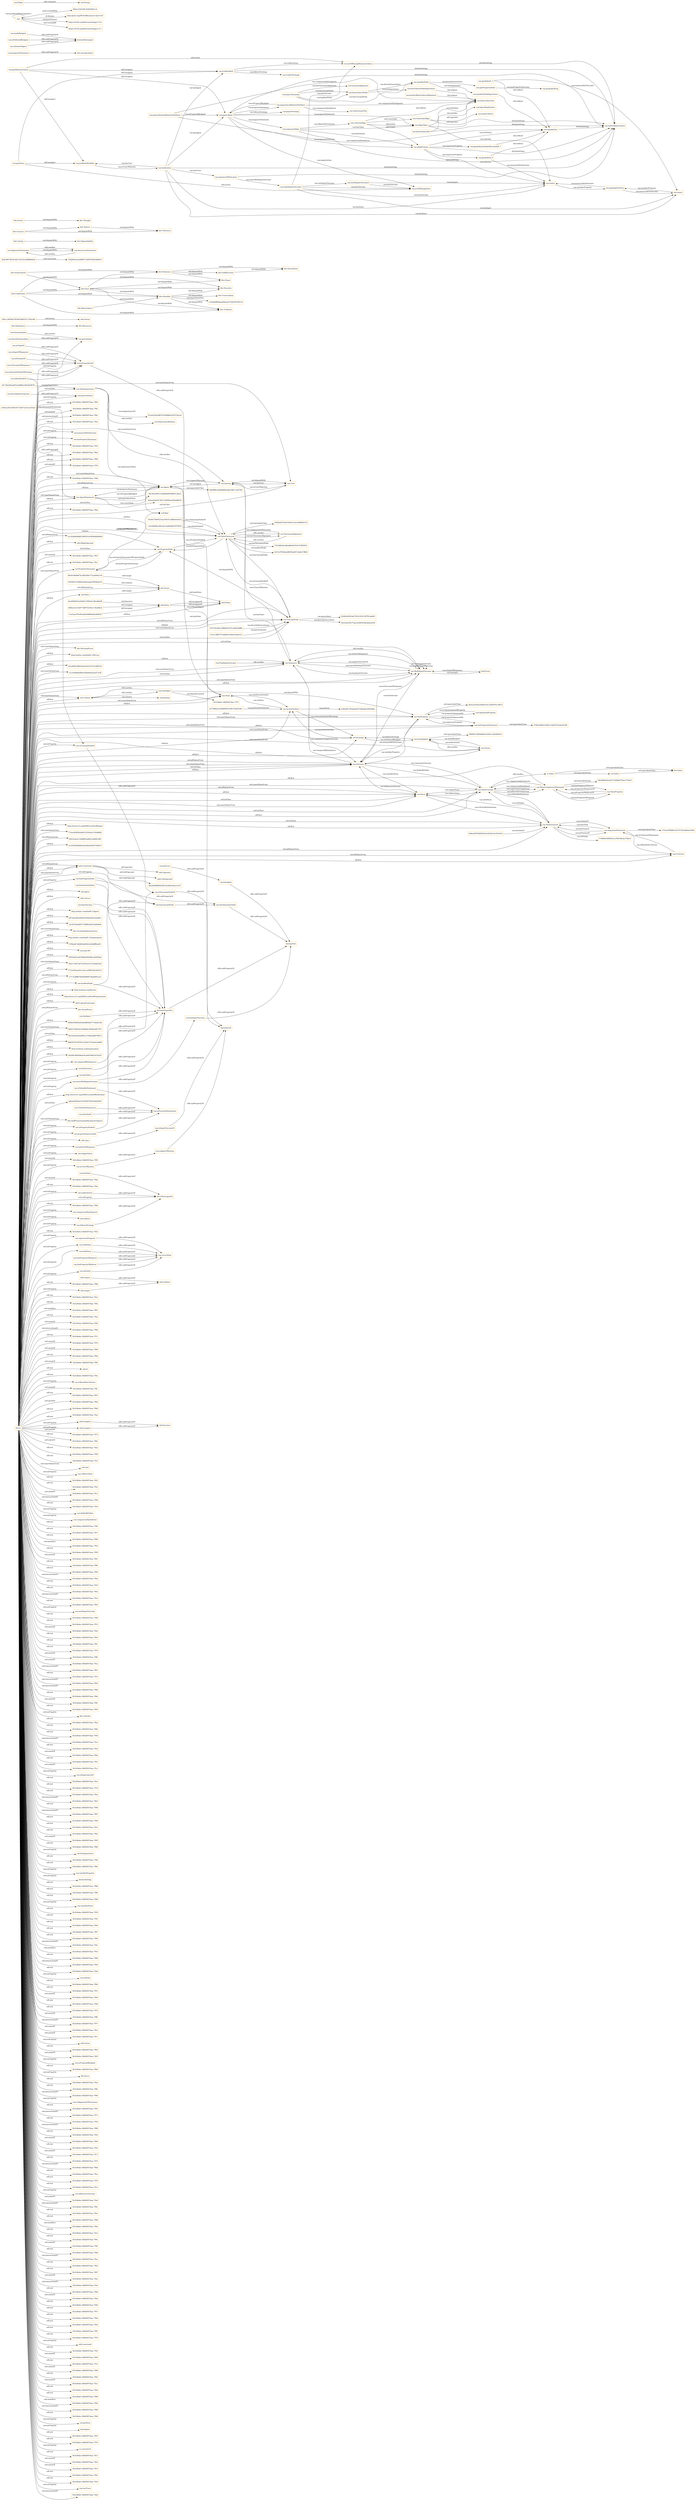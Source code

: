 digraph ar2dtool_diagram { 
rankdir=LR;
size="1501"
node [shape = rectangle, color="orange"]; "78c56ce085c1efefbbd09508b01cbdc2" "bhv:Dominance" "e1c028d9db88339d5010c85b648a8949" "odrl:Action" "odrl:LeftOperand" "35d4b7508f323ea168351ed86e9c83a5" "77d689c00ff3b3e1cf38108cba7f3be5" "odrl:RightOperand" "vae:PropertyTaxonomy" "bhv:PersonalFocus" "d17b9dea102bfb909cc2f837da852df1" "bhv:Hedonism" "5623b0d69bf43df7a3e4ba5cfea1ec57" "vae:NodeImportance" "e71fae3f58881207cf7242e69aed1893" "http://xmlns.com/foaf/0.1/Person" "bhv:Universalism" "16c2608198b52e6c0c91b574129f0743" "7322dbbefca6ba88e624541d7df92f21" "a14da8d8bdaa40daee47c84c853587cd" "3b4c0f07d254c4b151b53e16f6886d3d" "vae:Value" "e1cc9268da908cc85b94ede2fa57a1ff" "bhv:Stimulation" "odrl:Policy" "bhv:Achievement" "bhv:Value" "odrl:Operator" "vae:VaeProperty" "vae:Outcome" "9e8ea587b829430a5cd3a91cb193cb19" "http://www.w3.org/2006/vcard/ns#Agent" "vae:MultiInputOutcome" "77eec854f56c809152502e01195d8df2" "b30ed917654efa65472b9a6e30050b8c" "vae:AlignmentStatement" "bhv:Dependability" "bhv:Caring" "bhv:Nature" "odrl:Asset" "f0f5947c840489a41d3b21ce934f5bc2" "b24bc845b3a67203c33411f9761a6a83" "6f223e4cfc12bf8663a885c446f914f0" "0859ffb3c9d00889ca84c3fb17a20748" "vae:Generalization" "da0e43de0312671190f3bacf292d8818" "4c3293b09000e9c6c8bfc839cf7db937" "vae:Context" "vae:VaeStatement" "vae:ActionOnState" "61c78a282aef47ee098fca385a63f076" "72b9040ccdc808971268785463d094c7" "dul:Agent" "vae:ValueTaxonomy" "c5418890bcd8e2dc19a8f400b7879f78" "bhv:Security" "vae:ConceptNode" "d345ce39130652f713847ced13a352b2" "4bf2baf519e5e5de61c0e1e9df6e0e7d" "rdfs:Literal" "bhv:Tolerance" "vae:System" "bhv:Humility" "http://xmlns.com/foaf/0.1/Agent" "9e23ed100c73aa1dc665038e4e6a3e56" "odrl:Party" "b07ebe44fc090291095bd56c4e4affcc" "18fc1c365b6378349780b531c75fa186" "32c3b7fda48f7170f8f022633a40d6fd" "vae:Norm" "bhv:GrowthAndAnxietyFree" "67aaa53dc0d975c058960e5f1672bcc6" "vae:User" "vae:Sequence" "vae:AgentStatement" "http://xmlns.com/foaf/0.1/Organization" "376b2396d1b3941c23bd7452afa2f186" "bhv:Tradition" "vae:VaeObject" "vc:Value" "07f6e4b7dd9839af565cd20dfff9c481" "vae:TaxonomyAlignment" "555720184cc5f90b670351c082d3fff6" "xsd:anyURI" "vae:Strategy" "9505ebf1aa67088a6265d6ecafc85daf" "bhv:Benevolence" "vae:Agent" "4f2e71087cbf722f182c47233e9d5244" "vae:FinalInputOutcome" "1721d45aae021c4ecca568104a34d121" "4f0b223a7eb97746f75238e113b288cd" "bhv:Conformity" "17172a8ffb7bb4f286967e8afe601ae1" "d43ca51b42329bc01413a9297b1c9613" "vae:Action" "http://schema.org/Person" "http://www.w3.org/2006/vcard/ns#Organization" "bhv:Resources" "vae:AwarenessStatement" "8b5418949870c29b2d9e772ca649a7a0" "vae:ActingAgent" "odrl:LogicalConstraint" "4101c9700da2d8056a497c6a9a73ffd2" "decb964810a5d4f127dbd3e14bedbb58" "vae:ValueConcept" "vae:PropertyNode" "vae:ValueProperty" "vae:ValueComparisonStatement" "dul:Event" "vae:Criterion" "bhv:Thought" "936565315fd0b3e4beeaba67804bab7d" "vae:State" "bhv:Face" "vae:VaePropertyStatement" "bhv:SocialFocus" "f890e05895b002b4f89448771604e558" "odrl:Constraint" "vae:OptimizedProperty" "d950730830d1309d9dc5f594cd877f7c" "f0216a24424d58b1c378faebdf078672" "8b82070158767a332be757b2efc4d460" "bhv:Action" "odrl:Rule" "bhv:Power" "vae:ImportanceRelation" "http://schema.org/Organization" "3331c5ff637f7dd66f1630fcfe56dd18" "13a3aacf79e56cbb8c996f9a82a9d639" "dd2681860586afcbc448780024702ef7" "http://www.w3.org/2006/vcard/ns#Individual" "af0eaf2d58e41433094705f228d20dd7" "vae:ArgumentStatement" "bhv:SelfDirection" "bhv:Concern" "bhv:SelfProtectionAndAnxietyAvoidance" "38ed489ade2ad7132b9bd75bac176c61" ; /*classes style*/
	"bhv:Action" -> "bhv:Thought" [ label = "owl:disjointWith" ];
	"vae:isInputOfSequence" -> "dul:isProperPartOf" [ label = "rdfs:subPropertyOf" ];
	"dul:isProperPartOf" -> "dul:isPartOf" [ label = "rdfs:subPropertyOf" ];
	"vae:hasConceptNode" -> "vae:hasTaxonomyNode" [ label = "rdfs:subPropertyOf" ];
	"vae:ConceptNode" -> "vae:PropertyNode" [ label = "owl:disjointWith" ];
	"vae:argumentAlign" -> "vae:criterionAlign" [ label = "vae:isBasedOnCriterion" ];
	"vae:argumentAlign" -> "vae:alignPremise" [ label = "vae:hasPremise" ];
	"vae:argumentAlign" -> "vae:alignClaim" [ label = "vae:hasClaim" ];
	"vae:argumentAlign" -> "vae:taxProblemContext" [ label = "dul:hasSetting" ];
	"vae:isTaxonomyNodeOf" -> "dul:isPartOf" [ label = "rdfs:subPropertyOf" ];
	"vae:proposesStatement" -> "dul:conceptualizes" [ label = "rdfs:subPropertyOf" ];
	"vae:ArgumentStatement" -> "e71fae3f58881207cf7242e69aed1893" [ label = "owl:equivalentClass" ];
	"vae:hasTaxonomyNode" -> "dul:hasPart" [ label = "rdfs:subPropertyOf" ];
	"vae:giniPropertyNode" -> "vae:giniIndexProp" [ label = "vae:hasPropertyTaxonomy" ];
	"vae:benvolenceNodeImportance" -> "vae:benevolenceTax" [ label = "dul:isAbout" ];
	"vae:directlyGeneralizes" -> "vae:generalizes" [ label = "rdfs:subPropertyOf" ];
	"vae:multiInputOutcome2" -> "vae:actOfPayingTaxes" [ label = "vae:hasOutcome" ];
	"vae:multiInputOutcome2" -> "vae:state2" [ label = "vae:hasInput" ];
	"bhv:Hedonism" -> "bhv:Stimulation" [ label = "owl:disjointWith" ];
	"bhv:Hedonism" -> "bhv:SelfDirection" [ label = "owl:disjointWith" ];
	"bhv:Hedonism" -> "bhv:Power" [ label = "owl:disjointWith" ];
	"vae:isPremiseOf" -> "dul:isProperPartOf" [ label = "rdfs:subPropertyOf" ];
	"vae:isTestedInStatement" -> "vae:isPresentInStatement" [ label = "rdfs:subPropertyOf" ];
	"vae:giniIndex0_3" -> "vae:state1" [ label = "vae:measuredOnOutcome" ];
	"vae:giniIndex0_3" -> "vae:equalityTax" [ label = "dul:isAbout" ];
	"vae:madeByAgent" -> "dul:hasParticipant" [ label = "rdfs:subPropertyOf" ];
	"vae:isOutcomeOfSequence" -> "dul:isProperPartOf" [ label = "rdfs:subPropertyOf" ];
	"vae:hasInput" -> "dul:hasProperPart" [ label = "rdfs:subPropertyOf" ];
	"vae:hasUser" -> "vae:hasAgent" [ label = "rdfs:subPropertyOf" ];
	"vae:equalityTax" -> "vae:taxProblemContext" [ label = "dul:hasSetting" ];
	"bhv:SelfDirection" -> "bhv:Stimulation" [ label = "owl:disjointWith" ];
	"vae:hasActionOnState" -> "dul:hasProperPart" [ label = "rdfs:subPropertyOf" ];
	"vae:AgentStatement" -> "78c56ce085c1efefbbd09508b01cbdc2" [ label = "owl:equivalentClass" ];
	"vae:hasPropertyNode" -> "vae:hasTaxonomyNode" [ label = "rdfs:subPropertyOf" ];
	"vae:hasPropertyNode" -> "dul:hasProperPart" [ label = "rdfs:subPropertyOf" ];
	"vae:payMinimumTaxes" -> "vae:problemModeller" [ label = "odrl:assigner" ];
	"vae:payMinimumTaxes" -> "vae:payerAgent" [ label = "odrl:assignee" ];
	"vae:payMinimumTaxes" -> "vae:evaderAgent" [ label = "odrl:assignee" ];
	"vae:payMinimumTaxes" -> "vae:actOfPayingMiniumumTaxes" [ label = "odrl:action" ];
	"vae:equalityNode" -> "vae:equalityNodeImportance" [ label = "vae:hasImportance" ];
	"vae:equalityNode" -> "vae:giniPropertyNode" [ label = "vae:directlyGeneralizes" ];
	"vae:hasPropertyOfSuperior" -> "vae:coversItem" [ label = "rdfs:subPropertyOf" ];
	"vae:isPropertyNodeOf" -> "vae:isTaxonomyNodeOf" [ label = "rdfs:subPropertyOf" ];
	"vae:hasOutcome" -> "dul:hasProperPart" [ label = "rdfs:subPropertyOf" ];
	"vae:alignPremise" -> "vae:equalityTax" [ label = "vae:withValue" ];
	"vae:alignPremise" -> "vae:state2" [ label = "vae:onEntity" ];
	"vae:alignPremise" -> "vae:giniIndexSatisfiedThreshold0_7" [ label = "vae:expressesProperty" ];
	"vae:alignPremise" -> "vae:giniIndex0_9" [ label = "vae:expressesProperty" ];
	"vae:alignPremise" -> "vae:taxProblemContext" [ label = "dul:hasSetting" ];
	"bhv:Dominance" -> "bhv:Resources" [ label = "owl:disjointWith" ];
	"vae:isEntityOf" -> "vae:isPresentInStatement" [ label = "rdfs:subPropertyOf" ];
	"vae:Value" -> "bhv:Value" [ label = "owl:equivalentClass" ];
	"vae:MultiInputOutcome" -> "vae:Sequence" [ label = "rdfs:seeAlso" ];
	"vae:propertyExpressedAt" -> "vae:isPresentInStatement" [ label = "rdfs:subPropertyOf" ];
	"vae:payerAgent" -> "vae:importanceRelationTaxPayer" [ label = "vae:proposesStatement" ];
	"vae:payerAgent" -> "vae:argumentAlign" [ label = "vae:proposesStatement" ];
	"vae:payerAgent" -> "vae:alignPremise" [ label = "vae:proposesStatement" ];
	"vae:payerAgent" -> "vae:alignClaim" [ label = "vae:proposesStatement" ];
	"vae:payerAgent" -> "vae:actOfPayingTaxes" [ label = "vae:makesAction" ];
	"vae:payerAgent" -> "vae:payerStrategy" [ label = "vae:followsStrategy" ];
	"vae:payerAgent" -> "vae:taxProblemContext" [ label = "dul:hasSetting" ];
	"vae:hasState" -> "dul:isParticipantIn" [ label = "rdfs:subPropertyOf" ];
	"vae:AwarenessStatement" -> "vae:AlignmentStatement" [ label = "rdfs:seeAlso" ];
	"vae:isConceptNodeOf" -> "vae:isTaxonomyNodeOf" [ label = "rdfs:subPropertyOf" ];
	"bhv:Caring" -> "bhv:Dependability" [ label = "owl:disjointWith" ];
	"vae:payTaxes" -> "vae:problemModeller" [ label = "odrl:assigner" ];
	"vae:payTaxes" -> "vae:evaderAgent" [ label = "odrl:assignee" ];
	"vae:payTaxes" -> "vae:actOfPayingTaxes" [ label = "odrl:action" ];
	"vae:hasRootNode" -> "vae:hasConceptNode" [ label = "rdfs:subPropertyOf" ];
	"vae:hasRootNode" -> "dul:hasProperPart" [ label = "rdfs:subPropertyOf" ];
	"vae:isAgentOfSystem" -> "dul:isPartOf" [ label = "rdfs:subPropertyOf" ];
	"vae:aggregationSum" -> "vae:state2" [ label = "vae:measuredOnOutcome" ];
	"vae:aggregationSum" -> "vae:state1" [ label = "vae:measuredOnOutcome" ];
	"vae:ValueConcept" -> "vc:Value" [ label = "rdfs:seeAlso" ];
	"vae:state1" -> "vae:aggregationSum" [ label = "vae:satisfiesProperty" ];
	"vae:ActingAgent" -> "f0f5947c840489a41d3b21ce934f5bc2" [ label = "owl:equivalentClass" ];
	"vae:isInputOutcomeOf" -> "dul:isPartOf" [ label = "rdfs:subPropertyOf" ];
	"bhv:Concern" -> "bhv:Tolerance" [ label = "owl:disjointWith" ];
	"bhv:Concern" -> "bhv:Nature" [ label = "owl:disjointWith" ];
	"vae:payerTaxonomy" -> "vae:taxonomAlignment" [ label = "vae:hasTaxonomyAlignment" ];
	"vae:payerTaxonomy" -> "vae:benevolenceNode" [ label = "vae:hasRootNode" ];
	"vae:payerTaxonomy" -> "vae:equalityNode" [ label = "vae:hasConceptNode" ];
	"vae:payerTaxonomy" -> "vae:benevolenceNode" [ label = "vae:hasConceptNode" ];
	"vae:giniIndex0_9" -> "vae:state2" [ label = "vae:measuredOnOutcome" ];
	"vae:giniIndex0_9" -> "vae:equalityTax" [ label = "dul:isAbout" ];
	"vae:isRootNodeOf" -> "vae:isConceptNodeOf" [ label = "rdfs:subPropertyOf" ];
	"vae:isRootNodeOf" -> "dul:isProperPartOf" [ label = "rdfs:subPropertyOf" ];
	"vae:problemModeller" -> "vae:taxSystem" [ label = "vae:isUserOfSystem" ];
	"vae:expressesProperty" -> "vae:coversItem" [ label = "rdfs:subPropertyOf" ];
	"vae:directlyParticularizes" -> "vae:particularizes" [ label = "rdfs:subPropertyOf" ];
	"vae:taxSystem" -> "vae:problemModeller" [ label = "vae:hasUser" ];
	"vae:taxSystem" -> "vae:sequenceOfOutcomes" [ label = "vae:hasTrace" ];
	"vae:taxSystem" -> "vae:state2" [ label = "vae:hasState" ];
	"vae:taxSystem" -> "vae:state1" [ label = "vae:hasState" ];
	"vae:taxSystem" -> "vae:payerAgent" [ label = "vae:hasAgent" ];
	"vae:taxSystem" -> "vae:evaderAgent" [ label = "vae:hasAgent" ];
	"vae:taxSystem" -> "vae:taxProblemContext" [ label = "dul:hasSetting" ];
	"vae:hasAgent" -> "dul:hasPart" [ label = "rdfs:subPropertyOf" ];
	"vae:isFollowedByAgent" -> "dul:hasParticipant" [ label = "rdfs:subPropertyOf" ];
	"bhv:Nature" -> "bhv:Tolerance" [ label = "owl:disjointWith" ];
	"vae:criterionAlign" -> "vae:alignPremise" [ label = "odrl:target" ];
	"vae:criterionAlign" -> "vae:constraintAlign" [ label = "odrl:constraint" ];
	"vae:criterionAlign" -> "vae:alignClaim" [ label = "odrl:action" ];
	"vae:criterionAlign" -> "vae:benevolenceTax" [ label = "dul:isAbout" ];
	"vae:ValueComparisonStatement" -> "38ed489ade2ad7132b9bd75bac176c61" [ label = "owl:equivalentClass" ];
	"vae:ValueTaxonomy" -> "vae:TaxonomyAlignment" [ label = "rdfs:seeAlso" ];
	"vae:ValueTaxonomy" -> "4bf2baf519e5e5de61c0e1e9df6e0e7d" [ label = "owl:equivalentClass" ];
	"vae:importanceRelationTaxPayer" -> "vae:payerAgent" [ label = "vae:isProposedByAgent" ];
	"vae:importanceRelationTaxPayer" -> "vae:benevolenceTax" [ label = "vae:comparisonHasSuperior" ];
	"vae:importanceRelationTaxPayer" -> "vae:achievementTax" [ label = "vae:comparisonHasInferior" ];
	"vae:System" -> "vae:User" [ label = "owl:disjointWith" ];
	"vae:followsStrategy" -> "dul:isParticipantIn" [ label = "rdfs:subPropertyOf" ];
	"vae:hasPropertyOfInferior" -> "vae:coversItem" [ label = "rdfs:subPropertyOf" ];
	"vae:composedBySequence" -> "dul:hasProperPart" [ label = "rdfs:subPropertyOf" ];
	"vae:isActionOnStateOfStrategy" -> "dul:isProperPartOf" [ label = "rdfs:subPropertyOf" ];
	"dul:hasProperPart" -> "dul:hasPart" [ label = "rdfs:subPropertyOf" ];
	"vae:startsWithInputOutcome" -> "vae:hasInputOutcome" [ label = "rdfs:subPropertyOf" ];
	"vae:startsWithInputOutcome" -> "dul:hasProperPart" [ label = "rdfs:subPropertyOf" ];
	"bhv:Humility" -> "bhv:Universalism" [ label = "owl:disjointWith" ];
	"bhv:Humility" -> "bhv:Tradition" [ label = "owl:disjointWith" ];
	"bhv:Humility" -> "bhv:Security" [ label = "owl:disjointWith" ];
	"bhv:Humility" -> "a14da8d8bdaa40daee47c84c853587cd" [ label = "owl:equivalentClass" ];
	"vae:FinalInputOutcome" -> "vae:Sequence" [ label = "rdfs:seeAlso" ];
	"odrl:target" -> "odrl:relation" [ label = "rdfs:subPropertyOf" ];
	"vae:benevolenceDef" -> "vae:benevolenceTax" [ label = "dul:satisfies" ];
	"vae:benevolenceDef" -> "vae:taxProblemContext" [ label = "dul:hasSetting" ];
	"vae:makesAction" -> "dul:isParticipantIn" [ label = "rdfs:subPropertyOf" ];
	"vae:withValue" -> "vae:coversItem" [ label = "rdfs:subPropertyOf" ];
	"vae:constraintAlign" -> "vae:sameContext" [ label = "odrl:operator" ];
	"vae:constraintAlign" -> "vae:logicalImplication" [ label = "odrl:operator" ];
	"vae:VaeObject" -> "vae:Context" [ label = "rdfs:seeAlso" ];
	"vae:VaeObject" -> "5b324bde:18bfd567daa:-7f7f" [ label = "owl:disjointUnionOf" ];
	"vae:VaeObject" -> "vae:VaeProperty" [ label = "owl:disjointWith" ];
	"vae:TaxonomyAlignment" -> "vae:ValueTaxonomy" [ label = "rdfs:seeAlso" ];
	"vae:generalizationRelationTaxPayer" -> "vae:payerAgent" [ label = "vae:isProposedByAgent" ];
	"vae:generalizationRelationTaxPayer" -> "vae:benevolenceTax" [ label = "vae:comparisonHasSuperior" ];
	"vae:generalizationRelationTaxPayer" -> "vae:equalityTax" [ label = "vae:comparisonHasInferior" ];
	"bhv:Achievement" -> "bhv:Hedonism" [ label = "owl:disjointWith" ];
	"bhv:Achievement" -> "bhv:Face" [ label = "owl:disjointWith" ];
	"vae:alignClaim" -> "vae:benevolenceTax" [ label = "vae:withValue" ];
	"vae:alignClaim" -> "vae:state2" [ label = "vae:onEntity" ];
	"vae:alignClaim" -> "vae:taxProblemContext" [ label = "dul:hasSetting" ];
	"vae:actOfPayingMiniumumTaxes" -> "vae:taxProblemContext" [ label = "dul:hasSetting" ];
	"vae:NodeImportance" -> "vae:ValueTaxonomy" [ label = "rdfs:seeAlso" ];
	"vae:NodeImportance" -> "vae:ImportanceRelation" [ label = "rdfs:seeAlso" ];
	"vae:multiInputOutcome1" -> "vae:multiInputOutcome2" [ label = "vae:nextInputOutcome" ];
	"vae:multiInputOutcome1" -> "vae:state2" [ label = "vae:hasOutcome" ];
	"vae:multiInputOutcome1" -> "vae:actOfPayingTaxes" [ label = "vae:hasOutcome" ];
	"vae:multiInputOutcome1" -> "vae:actOfPayingMiniumumTaxes" [ label = "vae:hasOutcome" ];
	"vae:multiInputOutcome1" -> "vae:state1" [ label = "vae:hasInput" ];
	"vae:Action" -> "vae:ActingAgent" [ label = "rdfs:seeAlso" ];
	"vae:isValuedInStatement" -> "vae:isPresentInStatement" [ label = "rdfs:subPropertyOf" ];
	"vae:sequenceOfOutcomes" -> "vae:multiInputOutcome1" [ label = "vae:startsWithInputOutcome" ];
	"vae:sequenceOfOutcomes" -> "vae:taxProblemContext" [ label = "dul:hasSetting" ];
	"odrl:output" -> "odrl:relation" [ label = "rdfs:subPropertyOf" ];
	"vae:withNorm" -> "vae:coversItem" [ label = "rdfs:subPropertyOf" ];
	"vae:isClaimOf" -> "dul:isProperPartOf" [ label = "rdfs:subPropertyOf" ];
	"vae:hasInputOutcome" -> "dul:hasPart" [ label = "rdfs:subPropertyOf" ];
	"vae:evaderAgent" -> "vae:actOfPayingMiniumumTaxes" [ label = "vae:makesAction" ];
	"vae:evaderAgent" -> "vae:evaderStrategy" [ label = "vae:followsStrategy" ];
	"vae:evaderAgent" -> "vae:taxProblemContext" [ label = "dul:hasSetting" ];
	"vae:" -> "https://chowlk.linkeddata.es" [ label = "mod:createdWith" ];
	"vae:" -> "http://purl.org/NET/rdflicense/cc-by4.0.ttl" [ label = "dc:license" ];
	"vae:" -> "vae:" [ label = "vann:preferredNamespaceUri" ];
	"vae:" -> "https://w3id.org/def/vaeontology/1.0.0" [ label = "owl:priorVersion" ];
	"vae:" -> "https://w3id.org/def/vaeontology/1.0.1" [ label = "owl:versionIRI" ];
	"bhv:Conformity" -> "bhv:Tradition" [ label = "owl:disjointWith" ];
	"bhv:Conformity" -> "bhv:Security" [ label = "owl:disjointWith" ];
	"bhv:Conformity" -> "bhv:Humility" [ label = "owl:disjointWith" ];
	"bhv:Conformity" -> "bhv:Face" [ label = "owl:disjointWith" ];
	"vae:isStateOfAgent" -> "dul:hasParticipant" [ label = "rdfs:subPropertyOf" ];
	"vae:Generalization" -> "vae:generalizes" [ label = "rdfs:seeAlso" ];
	"vae:Context" -> "vae:VaeObject" [ label = "rdfs:seeAlso" ];
	"NULL" -> "vae:VaeStatement" [ label = "owl:onClass" ];
	"NULL" -> "5b324bde:18bfd567daa:-7fa2" [ label = "rdf:rest" ];
	"NULL" -> "5b324bde:18bfd567daa:-7ff3" [ label = "rdf:rest" ];
	"NULL" -> "vae:hasConceptNode" [ label = "owl:onProperty" ];
	"NULL" -> "5b324bde:18bfd567daa:-7f61" [ label = "owl:members" ];
	"NULL" -> "5b324bde:18bfd567daa:-7fed" [ label = "rdf:rest" ];
	"NULL" -> "5b324bde:18bfd567daa:-7f6f" [ label = "owl:unionOf" ];
	"NULL" -> "5b324bde:18bfd567daa:-7f9b" [ label = "owl:intersectionOf" ];
	"NULL" -> "bhv:PersonalFocus" [ label = "owl:someValuesFrom" ];
	"NULL" -> "5b324bde:18bfd567daa:-7f7c" [ label = "rdf:rest" ];
	"NULL" -> "5b324bde:18bfd567daa:-7f79" [ label = "owl:unionOf" ];
	"NULL" -> "5b324bde:18bfd567daa:-7f66" [ label = "owl:unionOf" ];
	"NULL" -> "5b324bde:18bfd567daa:-7fbd" [ label = "rdf:rest" ];
	"NULL" -> "5b324bde:18bfd567daa:-7ff4" [ label = "owl:unionOf" ];
	"NULL" -> "rdf:nil" [ label = "rdf:rest" ];
	"NULL" -> "5b324bde:18bfd567daa:-7f4c" [ label = "rdf:rest" ];
	"NULL" -> "vae:isBasedOnCriterion" [ label = "owl:onProperty" ];
	"NULL" -> "5b324bde:18bfd567daa:-7ffc" [ label = "owl:unionOf" ];
	"NULL" -> "5b324bde:18bfd567daa:-7f67" [ label = "rdf:rest" ];
	"NULL" -> "5b324bde:18bfd567daa:-7fb4" [ label = "owl:unionOf" ];
	"NULL" -> "vae:ConceptNode" [ label = "rdf:first" ];
	"NULL" -> "5b324bde:18bfd567daa:-7f6d" [ label = "rdf:rest" ];
	"NULL" -> "vae:PropertyNode" [ label = "rdf:first" ];
	"NULL" -> "af0eaf2d58e41433094705f228d20dd7" [ label = "owl:onClass" ];
	"NULL" -> "5b324bde:18bfd567daa:-7fae" [ label = "rdf:rest" ];
	"NULL" -> "odrl:assignee" [ label = "owl:onProperty" ];
	"NULL" -> "5b324bde:18bfd567daa:-7f73" [ label = "owl:unionOf" ];
	"NULL" -> "vae:ConceptNode" [ label = "owl:someValuesFrom" ];
	"NULL" -> "5b324bde:18bfd567daa:-7f8e" [ label = "rdf:rest" ];
	"NULL" -> "vae:particularizes" [ label = "owl:onProperty" ];
	"NULL" -> "vae:expressesProperty" [ label = "owl:onProperty" ];
	"NULL" -> "5b324bde:18bfd567daa:-7fe4" [ label = "owl:unionOf" ];
	"NULL" -> "5b324bde:18bfd567daa:-7f58" [ label = "rdf:rest" ];
	"NULL" -> "5b324bde:18bfd567daa:-7fcf" [ label = "rdf:rest" ];
	"NULL" -> "owl:real" [ label = "owl:someValuesFrom" ];
	"NULL" -> "vae:reflectsValue" [ label = "owl:onProperty" ];
	"NULL" -> "vae:VaePropertyStatement" [ label = "rdf:first" ];
	"NULL" -> "odrl:LogicalConstraint" [ label = "rdf:first" ];
	"NULL" -> "5b324bde:18bfd567daa:-7fa5" [ label = "rdf:rest" ];
	"NULL" -> "5b324bde:18bfd567daa:-7f5e" [ label = "rdf:rest" ];
	"NULL" -> "5b324bde:18bfd567daa:-7fc3" [ label = "owl:unionOf" ];
	"NULL" -> "4c3293b09000e9c6c8bfc839cf7db937" [ label = "rdf:first" ];
	"NULL" -> "5b324bde:18bfd567daa:-7f9d" [ label = "owl:intersectionOf" ];
	"NULL" -> "vae:onEntity" [ label = "owl:onProperty" ];
	"NULL" -> "http://xmlns.com/foaf/0.1/Person" [ label = "rdf:first" ];
	"NULL" -> "5b324bde:18bfd567daa:-7fc6" [ label = "rdf:rest" ];
	"NULL" -> "dul:Agent" [ label = "rdf:first" ];
	"NULL" -> "vae:abidesByValue" [ label = "owl:onProperty" ];
	"NULL" -> "vae:comparisonHasInferior" [ label = "owl:onProperty" ];
	"NULL" -> "vae:isUserOfSystem" [ label = "owl:onProperty" ];
	"NULL" -> "5b324bde:18bfd567daa:-7f4f" [ label = "rdf:rest" ];
	"NULL" -> "5b324bde:18bfd567daa:-7fe7" [ label = "rdf:rest" ];
	"NULL" -> "vae:ActionOnState" [ label = "rdf:first" ];
	"NULL" -> "5b324bde:18bfd567daa:-7f80" [ label = "rdf:rest" ];
	"NULL" -> "9505ebf1aa67088a6265d6ecafc85daf" [ label = "rdf:first" ];
	"NULL" -> "http://www.w3.org/2006/vcard/ns#Agent" [ label = "rdf:first" ];
	"NULL" -> "vae:Criterion" [ label = "owl:allValuesFrom" ];
	"NULL" -> "odrl:Constraint" [ label = "owl:allValuesFrom" ];
	"NULL" -> "5b324bde:18bfd567daa:-7f52" [ label = "owl:members" ];
	"NULL" -> "f890e05895b002b4f89448771604e558" [ label = "rdf:first" ];
	"NULL" -> "vae:PropertyNode" [ label = "owl:onClass" ];
	"NULL" -> "32c3b7fda48f7170f8f022633a40d6fd" [ label = "rdf:first" ];
	"NULL" -> "bhv:GrowthAndAnxietyFree" [ label = "owl:someValuesFrom" ];
	"NULL" -> "vae:withValue" [ label = "owl:onProperty" ];
	"NULL" -> "vae:Strategy" [ label = "owl:someValuesFrom" ];
	"NULL" -> "5b324bde:18bfd567daa:-7f50" [ label = "rdf:rest" ];
	"NULL" -> "vae:ConceptNode" [ label = "owl:onClass" ];
	"NULL" -> "vae:Action" [ label = "rdf:first" ];
	"NULL" -> "vae:MultiInputOutcome" [ label = "owl:someValuesFrom" ];
	"NULL" -> "5b324bde:18bfd567daa:-7f81" [ label = "owl:unionOf" ];
	"NULL" -> "5b324bde:18bfd567daa:-7ff9" [ label = "rdf:rest" ];
	"NULL" -> "5b324bde:18bfd567daa:-7f92" [ label = "rdf:rest" ];
	"NULL" -> "vae:Sequence" [ label = "owl:someValuesFrom" ];
	"NULL" -> "http://www.w3.org/2006/vcard/ns#Individual" [ label = "rdf:first" ];
	"NULL" -> "5b324bde:18bfd567daa:-7f6a" [ label = "owl:intersectionOf" ];
	"NULL" -> "5b324bde:18bfd567daa:-7fc9" [ label = "rdf:rest" ];
	"NULL" -> "vae:startsWithInputOutcome" [ label = "owl:onProperty" ];
	"NULL" -> "16c2608198b52e6c0c91b574129f0743" [ label = "rdf:first" ];
	"NULL" -> "5b324bde:18bfd567daa:-7f62" [ label = "rdf:rest" ];
	"NULL" -> "5b324bde:18bfd567daa:-7fa3" [ label = "owl:intersectionOf" ];
	"NULL" -> "5b324bde:18bfd567daa:-7f83" [ label = "rdf:rest" ];
	"NULL" -> "vae:Agent" [ label = "owl:onClass" ];
	"NULL" -> "vae:Agent" [ label = "owl:someValuesFrom" ];
	"NULL" -> "vae:isStartOfSequence" [ label = "owl:onProperty" ];
	"NULL" -> "vae:nextInputOutcome" [ label = "owl:onProperty" ];
	"NULL" -> "5b324bde:18bfd567daa:-7fd0" [ label = "rdf:rest" ];
	"NULL" -> "5b324bde:18bfd567daa:-7f53" [ label = "rdf:rest" ];
	"NULL" -> "4f2e71087cbf722f182c47233e9d5244" [ label = "owl:someValuesFrom" ];
	"NULL" -> "vae:Sequence" [ label = "owl:onClass" ];
	"NULL" -> "vae:hasRootNode" [ label = "owl:onProperty" ];
	"NULL" -> "5b324bde:18bfd567daa:-7feb" [ label = "owl:unionOf" ];
	"NULL" -> "5b324bde:18bfd567daa:-7fa0" [ label = "rdf:rest" ];
	"NULL" -> "5b324bde:18bfd567daa:-7ff1" [ label = "rdf:rest" ];
	"NULL" -> "vae:ValueTaxonomy" [ label = "rdf:first" ];
	"NULL" -> "5b324bde:18bfd567daa:-7f74" [ label = "rdf:rest" ];
	"NULL" -> "5b324bde:18bfd567daa:-7ff8" [ label = "owl:unionOf" ];
	"NULL" -> "5b324bde:18bfd567daa:-7fca" [ label = "owl:unionOf" ];
	"NULL" -> "vae:Outcome" [ label = "owl:someValuesFrom" ];
	"NULL" -> "dul:isParticipantIn" [ label = "owl:onProperty" ];
	"NULL" -> "5b324bde:18bfd567daa:-7fb1" [ label = "owl:intersectionOf" ];
	"NULL" -> "5b324bde:18bfd567daa:-7f7a" [ label = "rdf:rest" ];
	"NULL" -> "5b324bde:18bfd567daa:-7f93" [ label = "owl:intersectionOf" ];
	"NULL" -> "http://schema.org/Organization" [ label = "rdf:first" ];
	"NULL" -> "5b324bde:18bfd567daa:-7f64" [ label = "owl:intersectionOf" ];
	"NULL" -> "5b324bde:18bfd567daa:-7fbb" [ label = "rdf:rest" ];
	"NULL" -> "5b324bde:18bfd567daa:-7ff2" [ label = "owl:unionOf" ];
	"NULL" -> "vae:NodeImportance" [ label = "owl:onClass" ];
	"NULL" -> "5b324bde:18bfd567daa:-7f65" [ label = "rdf:rest" ];
	"NULL" -> "f0216a24424d58b1c378faebdf078672" [ label = "owl:onClass" ];
	"NULL" -> "bhv:attitude" [ label = "owl:onProperty" ];
	"NULL" -> "vae:Norm" [ label = "rdf:first" ];
	"NULL" -> "5b324bde:18bfd567daa:-7fb2" [ label = "rdf:rest" ];
	"NULL" -> "5b324bde:18bfd567daa:-7f6b" [ label = "rdf:rest" ];
	"NULL" -> "vae:VaeProperty" [ label = "rdf:first" ];
	"NULL" -> "5b324bde:18bfd567daa:-7f56" [ label = "rdf:rest" ];
	"NULL" -> "5b324bde:18bfd567daa:-7fce" [ label = "owl:intersectionOf" ];
	"NULL" -> "5b324bde:18bfd567daa:-7fcd" [ label = "rdf:rest" ];
	"NULL" -> "http://xmlns.com/foaf/0.1/Organization" [ label = "rdf:first" ];
	"NULL" -> "vae:Context" [ label = "rdf:first" ];
	"NULL" -> "vae:generalizes" [ label = "owl:onProperty" ];
	"NULL" -> "5b324bde:18bfd567daa:-7f8a" [ label = "owl:unionOf" ];
	"NULL" -> "vae:Outcome" [ label = "owl:onClass" ];
	"NULL" -> "5b324bde:18bfd567daa:-7f5c" [ label = "rdf:rest" ];
	"NULL" -> "rdfs:Literal" [ label = "rdf:first" ];
	"NULL" -> "5b324bde:18bfd567daa:-7fcc" [ label = "owl:unionOf" ];
	"NULL" -> "vae:isImportanceOf" [ label = "owl:onProperty" ];
	"NULL" -> "5b324bde:18bfd567daa:-7fc4" [ label = "rdf:rest" ];
	"NULL" -> "5b324bde:18bfd567daa:-7f7d" [ label = "rdf:rest" ];
	"NULL" -> "5b324bde:18bfd567daa:-7fbe" [ label = "rdf:rest" ];
	"NULL" -> "5b324bde:18bfd567daa:-7fb5" [ label = "owl:intersectionOf" ];
	"NULL" -> "5b324bde:18bfd567daa:-7f98" [ label = "rdf:rest" ];
	"NULL" -> "5b324bde:18bfd567daa:-7f97" [ label = "owl:intersectionOf" ];
	"NULL" -> "vae:ConceptNode" [ label = "owl:allValuesFrom" ];
	"NULL" -> "5b324bde:18bfd567daa:-7f4d" [ label = "rdf:rest" ];
	"NULL" -> "5b324bde:18bfd567daa:-7fe5" [ label = "rdf:rest" ];
	"NULL" -> "5b324bde:18bfd567daa:-7f9e" [ label = "rdf:rest" ];
	"NULL" -> "vae:Norm" [ label = "owl:onClass" ];
	"NULL" -> "5b324bde:18bfd567daa:-7f95" [ label = "owl:unionOf" ];
	"NULL" -> "5b324bde:18bfd567daa:-7f68" [ label = "rdf:rest" ];
	"NULL" -> "vae:hasImportance" [ label = "owl:onProperty" ];
	"NULL" -> "5b324bde:18bfd567daa:-7fdf" [ label = "rdf:rest" ];
	"NULL" -> "5b324bde:18bfd567daa:-7f6e" [ label = "rdf:rest" ];
	"NULL" -> "vae:satisfiesProperty" [ label = "owl:onProperty" ];
	"NULL" -> "dul:hasSetting" [ label = "owl:onProperty" ];
	"NULL" -> "5b324bde:18bfd567daa:-7f89" [ label = "rdf:rest" ];
	"NULL" -> "vae:VaeStatement" [ label = "rdf:first" ];
	"NULL" -> "vae:PropertyTaxonomy" [ label = "owl:someValuesFrom" ];
	"NULL" -> "5b324bde:18bfd567daa:-7f8f" [ label = "rdf:rest" ];
	"NULL" -> "5b324bde:18bfd567daa:-7fd6" [ label = "rdf:rest" ];
	"NULL" -> "vae:satisfiesNorm" [ label = "owl:onProperty" ];
	"NULL" -> "5b324bde:18bfd567daa:-7f59" [ label = "rdf:rest" ];
	"NULL" -> "5b324bde:18bfd567daa:-7f5f" [ label = "rdf:rest" ];
	"NULL" -> "5b324bde:18bfd567daa:-7fa6" [ label = "rdf:rest" ];
	"NULL" -> "5b324bde:18bfd567daa:-7ff7" [ label = "rdf:rest" ];
	"NULL" -> "5b324bde:18bfd567daa:-7f90" [ label = "rdf:rest" ];
	"NULL" -> "xsd:anyURI" [ label = "rdf:first" ];
	"NULL" -> "07f6e4b7dd9839af565cd20dfff9c481" [ label = "rdf:first" ];
	"NULL" -> "odrl:Constraint" [ label = "rdf:first" ];
	"NULL" -> "5b324bde:18bfd567daa:-7fdc" [ label = "owl:intersectionOf" ];
	"NULL" -> "5b324bde:18bfd567daa:-7f55" [ label = "owl:members" ];
	"NULL" -> "odrl:target" [ label = "owl:onProperty" ];
	"NULL" -> "5b324bde:18bfd567daa:-7f60" [ label = "rdf:rest" ];
	"NULL" -> "5b324bde:18bfd567daa:-7fa8" [ label = "owl:intersectionOf" ];
	"NULL" -> "5b324bde:18bfd567daa:-7fe8" [ label = "rdf:rest" ];
	"NULL" -> "vae:makesAction" [ label = "owl:onProperty" ];
	"NULL" -> "vae:onState" [ label = "owl:onProperty" ];
	"NULL" -> "vae:VaeProperty" [ label = "owl:someValuesFrom" ];
	"NULL" -> "bhv:SelfProtectionAndAnxietyAvoidance" [ label = "owl:someValuesFrom" ];
	"NULL" -> "vae:Agent" [ label = "owl:allValuesFrom" ];
	"NULL" -> "5b324bde:18bfd567daa:-7fb8" [ label = "rdf:rest" ];
	"NULL" -> "http://schema.org/Person" [ label = "rdf:first" ];
	"NULL" -> "5b324bde:18bfd567daa:-7f51" [ label = "rdf:rest" ];
	"NULL" -> "dd2681860586afcbc448780024702ef7" [ label = "rdf:first" ];
	"NULL" -> "e1cc9268da908cc85b94ede2fa57a1ff" [ label = "owl:someValuesFrom" ];
	"NULL" -> "5b324bde:18bfd567daa:-7fe9" [ label = "owl:unionOf" ];
	"NULL" -> "vae:isConceptNodeOf" [ label = "owl:onProperty" ];
	"NULL" -> "5b324bde:18bfd567daa:-7fd9" [ label = "rdf:rest" ];
	"NULL" -> "5b324bde:18bfd567daa:-7f72" [ label = "rdf:rest" ];
	"NULL" -> "5b324bde:18bfd567daa:-7ff6" [ label = "owl:unionOf" ];
	"NULL" -> "5b324bde:18bfd567daa:-7f77" [ label = "owl:intersectionOf" ];
	"NULL" -> "5b324bde:18bfd567daa:-7fe2" [ label = "owl:unionOf" ];
	"NULL" -> "vae:hasPropertyNode" [ label = "owl:onProperty" ];
	"NULL" -> "vae:VaePropertyStatement" [ label = "owl:someValuesFrom" ];
	"NULL" -> "5b324bde:18bfd567daa:-7fc1" [ label = "owl:unionOf" ];
	"NULL" -> "1721d45aae021c4ecca568104a34d121" [ label = "rdf:first" ];
	"NULL" -> "vae:Strategy" [ label = "rdf:first" ];
	"NULL" -> "vae:Outcome" [ label = "rdf:first" ];
	"NULL" -> "odrl:action" [ label = "owl:onProperty" ];
	"NULL" -> "5b324bde:18bfd567daa:-7f63" [ label = "rdf:rest" ];
	"NULL" -> "5b324bde:18bfd567daa:-7fd3" [ label = "owl:unionOf" ];
	"NULL" -> "odrl:Asset" [ label = "owl:allValuesFrom" ];
	"NULL" -> "vae:isProposedByAgent" [ label = "owl:onProperty" ];
	"NULL" -> "5b324bde:18bfd567daa:-7fb0" [ label = "rdf:rest" ];
	"NULL" -> "bhv:focus" [ label = "owl:onProperty" ];
	"NULL" -> "5b324bde:18bfd567daa:-7faa" [ label = "rdf:rest" ];
	"NULL" -> "5b324bde:18bfd567daa:-7ffb" [ label = "rdf:rest" ];
	"NULL" -> "5b324bde:18bfd567daa:-7f86" [ label = "owl:intersectionOf" ];
	"NULL" -> "vae:isAlignmentOfTaxonomy" [ label = "owl:onProperty" ];
	"NULL" -> "5b324bde:18bfd567daa:-7fd1" [ label = "rdf:rest" ];
	"NULL" -> "5b324bde:18bfd567daa:-7f71" [ label = "owl:intersectionOf" ];
	"NULL" -> "5b324bde:18bfd567daa:-7f54" [ label = "rdf:rest" ];
	"NULL" -> "5b324bde:18bfd567daa:-7f88" [ label = "owl:intersectionOf" ];
	"NULL" -> "5b324bde:18bfd567daa:-7fcb" [ label = "rdf:rest" ];
	"NULL" -> "5b324bde:18bfd567daa:-7f84" [ label = "owl:unionOf" ];
	"NULL" -> "vae:MultiInputOutcome" [ label = "rdf:first" ];
	"NULL" -> "5b324bde:18bfd567daa:-7f5a" [ label = "rdf:rest" ];
	"NULL" -> "5b324bde:18bfd567daa:-7fc7" [ label = "owl:unionOf" ];
	"NULL" -> "5b324bde:18bfd567daa:-7f75" [ label = "rdf:rest" ];
	"NULL" -> "5b324bde:18bfd567daa:-7fb9" [ label = "owl:intersectionOf" ];
	"NULL" -> "5b324bde:18bfd567daa:-7fec" [ label = "rdf:rest" ];
	"NULL" -> "5b324bde:18bfd567daa:-7f7b" [ label = "rdf:rest" ];
	"NULL" -> "5b324bde:18bfd567daa:-7fc2" [ label = "rdf:rest" ];
	"NULL" -> "vae:influencesOutcome" [ label = "owl:onProperty" ];
	"NULL" -> "5b324bde:18bfd567daa:-7fad" [ label = "owl:unionOf" ];
	"NULL" -> "5b324bde:18bfd567daa:-7f6c" [ label = "owl:intersectionOf" ];
	"NULL" -> "5b324bde:18bfd567daa:-7fbc" [ label = "rdf:rest" ];
	"NULL" -> "5b324bde:18bfd567daa:-7f96" [ label = "rdf:rest" ];
	"NULL" -> "vae:AgentStatement" [ label = "rdf:first" ];
	"NULL" -> "5b324bde:18bfd567daa:-7f4e" [ label = "owl:members" ];
	"NULL" -> "vae:propertyExpressedAt" [ label = "owl:onProperty" ];
	"NULL" -> "5b324bde:18bfd567daa:-7fe3" [ label = "rdf:rest" ];
	"NULL" -> "5b324bde:18bfd567daa:-7f9c" [ label = "rdf:rest" ];
	"NULL" -> "5b324bde:18bfd567daa:-7f9f" [ label = "owl:unionOf" ];
	"NULL" -> "5b324bde:18bfd567daa:-7fdd" [ label = "rdf:rest" ];
	"NULL" -> "5b324bde:18bfd567daa:-7fac" [ label = "owl:intersectionOf" ];
	"NULL" -> "odrl:assigner" [ label = "owl:onProperty" ];
	"NULL" -> "vae:Action" [ label = "owl:someValuesFrom" ];
	"NULL" -> "vae:Norm" [ label = "owl:someValuesFrom" ];
	"NULL" -> "5b324bde:18bfd567daa:-7fb3" [ label = "rdf:rest" ];
	"NULL" -> "5b324bde:18bfd567daa:-7f87" [ label = "rdf:rest" ];
	"NULL" -> "vae:ValueComparisonStatement" [ label = "rdf:first" ];
	"NULL" -> "5b324bde:18bfd567daa:-7fee" [ label = "owl:unionOf" ];
	"NULL" -> "5b324bde:18bfd567daa:-7faf" [ label = "owl:intersectionOf" ];
	"NULL" -> "5b324bde:18bfd567daa:-7f8d" [ label = "rdf:rest" ];
	"NULL" -> "odrl:Rule" [ label = "rdf:first" ];
	"NULL" -> "5b324bde:18bfd567daa:-7fda" [ label = "owl:unionOf" ];
	"NULL" -> "5b324bde:18bfd567daa:-7fd4" [ label = "rdf:rest" ];
	"NULL" -> "5b324bde:18bfd567daa:-7f57" [ label = "rdf:rest" ];
	"NULL" -> "bhv:SocialFocus" [ label = "owl:allValuesFrom" ];
	"NULL" -> "b07ebe44fc090291095bd56c4e4affcc" [ label = "rdf:first" ];
	"NULL" -> "vae:ValueConcept" [ label = "owl:someValuesFrom" ];
	"NULL" -> "vae:hasPremise" [ label = "owl:onProperty" ];
	"NULL" -> "5b324bde:18bfd567daa:-7f5d" [ label = "rdf:rest" ];
	"NULL" -> "5b324bde:18bfd567daa:-7fa4" [ label = "rdf:rest" ];
	"NULL" -> "5b324bde:18bfd567daa:-7ff5" [ label = "rdf:rest" ];
	"NULL" -> "5b324bde:18bfd567daa:-7f78" [ label = "rdf:rest" ];
	"NULL" -> "odrl:constraint" [ label = "owl:onProperty" ];
	"NULL" -> "5b324bde:18bfd567daa:-7fef" [ label = "rdf:rest" ];
	"NULL" -> "vae:State" [ label = "owl:someValuesFrom" ];
	"NULL" -> "8b82070158767a332be757b2efc4d460" [ label = "rdf:first" ];
	"NULL" -> "vae:withNorm" [ label = "owl:onProperty" ];
	"NULL" -> "5b324bde:18bfd567daa:-7fd5" [ label = "owl:unionOf" ];
	"NULL" -> "5b324bde:18bfd567daa:-7f7e" [ label = "rdf:rest" ];
	"NULL" -> "5b324bde:18bfd567daa:-7fd8" [ label = "owl:unionOf" ];
	"NULL" -> "5b324bde:18bfd567daa:-7fbf" [ label = "rdf:rest" ];
	"NULL" -> "5b324bde:18bfd567daa:-7fa1" [ label = "owl:unionOf" ];
	"NULL" -> "5b324bde:18bfd567daa:-7fe6" [ label = "rdf:rest" ];
	"NULL" -> "vae:Agent" [ label = "rdf:first" ];
	"NULL" -> "5b324bde:18bfd567daa:-7f69" [ label = "rdf:rest" ];
	"NULL" -> "vae:ValueTaxonomy" [ label = "owl:someValuesFrom" ];
	"NULL" -> "vae:Sequence" [ label = "rdf:first" ];
	"NULL" -> "vae:followsStrategy" [ label = "owl:onProperty" ];
	"NULL" -> "5b324bde:18bfd567daa:-7f5b" [ label = "owl:members" ];
	"NULL" -> "5b324bde:18bfd567daa:-7f99" [ label = "owl:intersectionOf" ];
	"NULL" -> "5b324bde:18bfd567daa:-7fb6" [ label = "rdf:rest" ];
	"NULL" -> "vae:perform" [ label = "owl:onProperty" ];
	"NULL" -> "77eec854f56c809152502e01195d8df2" [ label = "owl:someValuesFrom" ];
	"NULL" -> "dul:defines" [ label = "owl:onProperty" ];
	"NULL" -> "http://xmlns.com/foaf/0.1/Agent" [ label = "rdf:first" ];
	"NULL" -> "5b324bde:18bfd567daa:-7fd7" [ label = "rdf:rest" ];
	"NULL" -> "vae:Norm" [ label = "owl:allValuesFrom" ];
	"NULL" -> "5b324bde:18bfd567daa:-7f70" [ label = "rdf:rest" ];
	"NULL" -> "vae:ValueConcept" [ label = "owl:onClass" ];
	"NULL" -> "vc:commitsTo" [ label = "owl:onProperty" ];
	"NULL" -> "5b324bde:18bfd567daa:-7fa7" [ label = "rdf:rest" ];
	"NULL" -> "5b324bde:18bfd567daa:-7fe0" [ label = "owl:unionOf" ];
	"NULL" -> "5b324bde:18bfd567daa:-7fc5" [ label = "owl:unionOf" ];
	"NULL" -> "d950730830d1309d9dc5f594cd877f7c" [ label = "owl:someValuesFrom" ];
	"NULL" -> "5b324bde:18bfd567daa:-7f91" [ label = "rdf:rest" ];
	"NULL" -> "odrl:Policy" [ label = "rdf:first" ];
	"NULL" -> "vae:Context" [ label = "owl:someValuesFrom" ];
	"NULL" -> "6f223e4cfc12bf8663a885c446f914f0" [ label = "owl:allValuesFrom" ];
	"NULL" -> "5b324bde:18bfd567daa:-7fc8" [ label = "rdf:rest" ];
	"NULL" -> "http://www.w3.org/2006/vcard/ns#Organization" [ label = "rdf:first" ];
	"NULL" -> "vae:hasTrace" [ label = "owl:onProperty" ];
	"NULL" -> "vae:Outcome" [ label = "owl:allValuesFrom" ];
	"NULL" -> "5b324bde:18bfd567daa:-7fa9" [ label = "owl:intersectionOf" ];
	"NULL" -> "e1c028d9db88339d5010c85b648a8949" [ label = "owl:allValuesFrom" ];
	"NULL" -> "vae:AgentStatement" [ label = "owl:someValuesFrom" ];
	"NULL" -> "vae:MultiInputOutcome" [ label = "owl:onClass" ];
	"NULL" -> "5b324bde:18bfd567daa:-7f82" [ label = "rdf:rest" ];
	"NULL" -> "vae:ValueConcept" [ label = "rdf:first" ];
	"NULL" -> "5b324bde:18bfd567daa:-7ffa" [ label = "owl:unionOf" ];
	"NULL" -> "5b324bde:18bfd567daa:-7f8c" [ label = "owl:intersectionOf" ];
	"NULL" -> "odrl:RightOperand" [ label = "rdf:first" ];
	"NULL" -> "odrl:Constraint" [ label = "owl:someValuesFrom" ];
	"NULL" -> "vae:composedBySequence" [ label = "owl:onProperty" ];
	"NULL" -> "vae:Criterion" [ label = "rdf:first" ];
	"NULL" -> "vae:hasClaim" [ label = "owl:onProperty" ];
	"NULL" -> "vae:User" [ label = "owl:onClass" ];
	"NULL" -> "5b324bde:18bfd567daa:-7fea" [ label = "rdf:rest" ];
	"NULL" -> "vae:VaeStatement" [ label = "owl:allValuesFrom" ];
	"NULL" -> "vae:measuredOnOutcome" [ label = "owl:onProperty" ];
	"NULL" -> "vae:hasPropertyTaxonomy" [ label = "owl:onProperty" ];
	"NULL" -> "5b324bde:18bfd567daa:-7fc0" [ label = "rdf:rest" ];
	"NULL" -> "vae:State" [ label = "rdf:first" ];
	"NULL" -> "5b324bde:18bfd567daa:-7fba" [ label = "rdf:rest" ];
	"NULL" -> "5b324bde:18bfd567daa:-7f94" [ label = "rdf:rest" ];
	"NULL" -> "vae:System" [ label = "owl:someValuesFrom" ];
	"NULL" -> "5b324bde:18bfd567daa:-7f76" [ label = "owl:unionOf" ];
	"NULL" -> "5b324bde:18bfd567daa:-7f9a" [ label = "rdf:rest" ];
	"NULL" -> "17172a8ffb7bb4f286967e8afe601ae1" [ label = "owl:allValuesFrom" ];
	"NULL" -> "5b324bde:18bfd567daa:-7fe1" [ label = "rdf:rest" ];
	"NULL" -> "5b324bde:18bfd567daa:-7fdb" [ label = "rdf:rest" ];
	"NULL" -> "5b324bde:18bfd567daa:-7fb7" [ label = "owl:unionOf" ];
	"NULL" -> "rdf:value" [ label = "owl:onProperty" ];
	"NULL" -> "vae:shapesNorm" [ label = "owl:onProperty" ];
	"NULL" -> "5b324bde:18bfd567daa:-7ff0" [ label = "owl:unionOf" ];
	"NULL" -> "5b324bde:18bfd567daa:-7fde" [ label = "owl:unionOf" ];
	"NULL" -> "vae:User" [ label = "owl:someValuesFrom" ];
	"NULL" -> "5b324bde:18bfd567daa:-7fab" [ label = "rdf:rest" ];
	"NULL" -> "5b324bde:18bfd567daa:-7f85" [ label = "rdf:rest" ];
	"NULL" -> "vae:comparisonHasSuperior" [ label = "owl:onProperty" ];
	"NULL" -> "dul:isAbout" [ label = "owl:onProperty" ];
	"NULL" -> "5b324bde:18bfd567daa:-7fd2" [ label = "rdf:rest" ];
	"NULL" -> "5b324bde:18bfd567daa:-7f8b" [ label = "rdf:rest" ];
	"NULL" -> "vae:isPropertyNodeOf" [ label = "owl:onProperty" ];
	"vae:VaePropertyStatement" -> "376b2396d1b3941c23bd7452afa2f186" [ label = "owl:equivalentClass" ];
	"vae:isUserOfSystem" -> "vae:isAgentOfSystem" [ label = "rdfs:subPropertyOf" ];
	"vae:hasClaim" -> "dul:hasProperPart" [ label = "rdfs:subPropertyOf" ];
	"vae:state2" -> "vae:aggregationSum" [ label = "vae:satisfiesProperty" ];
	"vc:Value" -> "bhv:Value" [ label = "owl:equivalentClass" ];
	"vc:Value" -> "vae:Value" [ label = "owl:equivalentClass" ];
	"vae:Agent" -> "0859ffb3c9d00889ca84c3fb17a20748" [ label = "owl:equivalentClass" ];
	"vae:VaeProperty" -> "d43ca51b42329bc01413a9297b1c9613" [ label = "owl:equivalentClass" ];
	"bhv:Face" -> "bhv:Tradition" [ label = "owl:disjointWith" ];
	"bhv:Face" -> "bhv:Security" [ label = "owl:disjointWith" ];
	"bhv:Face" -> "bhv:Power" [ label = "owl:disjointWith" ];
	"bhv:Face" -> "bhv:Humility" [ label = "owl:disjointWith" ];
	"bhv:Face" -> "bhv:Hedonism" [ label = "owl:disjointWith" ];
	"vae:benevolenceNode" -> "vae:benvolenceNodeImportance" [ label = "vae:hasImportance" ];
	"vae:benevolenceNode" -> "vae:equalityNode" [ label = "vae:directlyGeneralizes" ];
	"vae:hasPremise" -> "dul:hasProperPart" [ label = "rdfs:subPropertyOf" ];
	"vae:isStartOfSequence" -> "vae:isInputOutcomeOf" [ label = "rdfs:subPropertyOf" ];
	"bhv:Benevolence" -> "bhv:Humility" [ label = "owl:disjointWith" ];
	"odrl:assigner" -> "odrl:function" [ label = "rdfs:subPropertyOf" ];
	"vae:giniIndexSatisfiedThreshold0_7" -> "vae:equalityTax" [ label = "dul:isAbout" ];
	"vae:onEntity" -> "vae:coversItem" [ label = "rdfs:subPropertyOf" ];
	"vae:equalityNodeImportance" -> "vae:equalityTax" [ label = "dul:isAbout" ];
	"vae:positiveBenevolenceAlignment" -> "vae:benevolenceTax" [ label = "dul:isAbout" ];
	"vae:AlignmentStatement" -> "vae:AwarenessStatement" [ label = "rdfs:seeAlso" ];
	"vae:AlignmentStatement" -> "vae:AwarenessStatement" [ label = "owl:disjointWith" ];
	"odrl:assignee" -> "odrl:function" [ label = "rdfs:subPropertyOf" ];
	"vae:Agent" -> "vae:System" [ label = "vae:isAgentOfSystem" ];
	"vae:NodeImportance" -> "67aaa53dc0d975c058960e5f1672bcc6" [ label = "vae:isImportanceOf" ];
	"vae:Outcome" -> "vae:Sequence" [ label = "vae:composedBySequence" ];
	"c5418890bcd8e2dc19a8f400b7879f78" -> "vae:ValueTaxonomy" [ label = "vae:isRootNodeOf" ];
	"odrl:Constraint" -> "5623b0d69bf43df7a3e4ba5cfea1ec57" [ label = "odrl:rightOperand" ];
	"vae:ActionOnState" -> "b30ed917654efa65472b9a6e30050b8c" [ label = "vae:perform" ];
	"vae:ValueComparisonStatement" -> "vae:ValueProperty" [ label = "vae:hasPropertyOfSuperior" ];
	"vae:Outcome" -> "vae:ValueConcept" [ label = "vae:abidesByValue" ];
	"dul:Event" -> "vae:MultiInputOutcome" [ label = "vae:isInputOfSequence" ];
	"vae:VaePropertyStatement" -> "vae:VaeProperty" [ label = "vae:expressesProperty" ];
	"vae:ActingAgent" -> "vae:Strategy" [ label = "vae:followsStrategy" ];
	"vae:ActionOnState" -> "vae:Strategy" [ label = "vae:isActionOnStateOfStrategy" ];
	"555720184cc5f90b670351c082d3fff6" -> "vae:ConceptNode" [ label = "vae:directlyParticularizes" ];
	"35d4b7508f323ea168351ed86e9c83a5" -> "vae:ValueTaxonomy" [ label = "vae:isTaxonomyNodeOf" ];
	"vae:VaeStatement" -> "77d689c00ff3b3e1cf38108cba7f3be5" [ label = "vae:onEntity" ];
	"vae:Sequence" -> "vae:MultiInputOutcome" [ label = "vae:hasInputOutcome" ];
	"vae:MultiInputOutcome" -> "dul:Event" [ label = "vae:hasInput" ];
	"vae:Sequence" -> "vae:MultiInputOutcome" [ label = "vae:startsWithInputOutcome" ];
	"vae:AgentStatement" -> "vae:Agent" [ label = "vae:isProposedByAgent" ];
	"vae:ValueTaxonomy" -> "7322dbbefca6ba88e624541d7df92f21" [ label = "vae:hasTaxonomyNode" ];
	"vae:MultiInputOutcome" -> "vae:MultiInputOutcome" [ label = "vae:previousInputOutcome" ];
	"vae:ValueComparisonStatement" -> "vae:ValueConcept" [ label = "vae:comparisonHasSuperior" ];
	"odrl:Constraint" -> "odrl:Operator" [ label = "odrl:operator" ];
	"vae:Outcome" -> "vae:VaeProperty" [ label = "vae:satisfiesProperty" ];
	"odrl:Asset" -> "odrl:Policy" [ label = "odrl:hasPolicy" ];
	"vae:ArgumentStatement" -> "vae:VaeStatement" [ label = "vae:hasClaim" ];
	"vae:ConceptNode" -> "9e23ed100c73aa1dc665038e4e6a3e56" [ label = "vae:directlyGeneralizes" ];
	"vae:Agent" -> "vae:AgentStatement" [ label = "vae:proposesStatement" ];
	"vae:System" -> "vae:Sequence" [ label = "vae:hasTrace" ];
	"vae:Outcome" -> "vae:Norm" [ label = "vae:satisfiesNorm" ];
	"vae:User" -> "vae:System" [ label = "vae:isUserOfSystem" ];
	"18fc1c365b6378349780b531c75fa186" -> "odrl:Action" [ label = "odrl:action" ];
	"odrl:Party" -> "odrl:Policy" [ label = "odrl:assigneeOf" ];
	"vae:PropertyTaxonomy" -> "xsd:float" [ label = "vae:degreeOfSatisfaction" ];
	"vae:Sequence" -> "vae:Outcome" [ label = "vae:composesComplexOutcome" ];
	"vae:Criterion" -> "vae:ArgumentStatement" [ label = "vae:isCriterionOfArgument" ];
	"vae:PropertyNode" -> "vae:ValueTaxonomy" [ label = "vae:isPropertyNodeOf" ];
	"vae:ValueTaxonomy" -> "vae:ConceptNode" [ label = "vae:hasConceptNode" ];
	"vae:ValueComparisonStatement" -> "vae:ValueProperty" [ label = "vae:hasPropertyOfInferior" ];
	"vae:Sequence" -> "vae:System" [ label = "vae:isTraceOfSystem" ];
	"d345ce39130652f713847ced13a352b2" -> "vae:AgentStatement" [ label = "vae:isPresentInStatement" ];
	"decb964810a5d4f127dbd3e14bedbb58" -> "odrl:Party" [ label = "odrl:function" ];
	"vae:System" -> "vae:User" [ label = "vae:hasUser" ];
	"vae:OptimizedProperty" -> "vae:VaeProperty" [ label = "vae:isOptimizationOfProperty" ];
	"vae:ConceptNode" -> "b24bc845b3a67203c33411f9761a6a83" [ label = "vae:generalizes" ];
	"vae:ConceptNode" -> "vae:ValueTaxonomy" [ label = "vae:isConceptNodeOf" ];
	"vae:Agent" -> "vae:State" [ label = "vae:hasState" ];
	"vae:MultiInputOutcome" -> "vae:Sequence" [ label = "vae:isStartOfSequence" ];
	"vae:VaeStatement" -> "vae:ArgumentStatement" [ label = "vae:isPremiseOf" ];
	"vae:Strategy" -> "vae:ActingAgent" [ label = "vae:isFollowedByAgent" ];
	"936565315fd0b3e4beeaba67804bab7d" -> "odrl:Asset" [ label = "odrl:relation" ];
	"vae:MultiInputOutcome" -> "vae:Sequence" [ label = "vae:isInputOutcomeOf" ];
	"vae:Context" -> "xsd:boolean" [ label = "vae:isActive" ];
	"vae:ValueTaxonomy" -> "vae:TaxonomyAlignment" [ label = "vae:hasTaxonomyAlignment" ];
	"vae:PropertyNode" -> "vae:PropertyTaxonomy" [ label = "vae:hasPropertyTaxonomy" ];
	"odrl:Party" -> "odrl:Policy" [ label = "odrl:assignerOf" ];
	"vae:ValueTaxonomy" -> "4101c9700da2d8056a497c6a9a73ffd2" [ label = "vae:hasRootNode" ];
	"vae:ValueProperty" -> "vae:ValueComparisonStatement" [ label = "vae:isPropertyOfSuperiorOf" ];
	"vae:ValueConcept" -> "vae:ValueComparisonStatement" [ label = "vae:superiorInComparison" ];
	"vae:Norm" -> "vae:ValueConcept" [ label = "vae:reflectsValue" ];
	"vae:State" -> "vae:Agent" [ label = "vae:isStateOfAgent" ];
	"vae:ValueComparisonStatement" -> "vae:ValueConcept" [ label = "vae:comparisonHasInferior" ];
	"9e8ea587b829430a5cd3a91cb193cb19" -> "vae:VaeStatement" [ label = "vae:isEntityOf" ];
	"vae:VaeProperty" -> "vae:Outcome" [ label = "vae:measuredOnOutcome" ];
	"13a3aacf79e56cbb8c996f9a82a9d639" -> "odrl:Party" [ label = "odrl:assigner" ];
	"vae:ArgumentStatement" -> "vae:VaeStatement" [ label = "vae:hasPremise" ];
	"vae:VaeProperty" -> "vae:OptimizedProperty" [ label = "vae:propertyOptimizedAt" ];
	"odrl:Constraint" -> "odrl:LeftOperand" [ label = "odrl:leftOperand" ];
	"vae:PropertyTaxonomy" -> "vae:PropertyNode" [ label = "vae:isPropertyTaxonomyOfPropertyNode" ];
	"vae:ActionOnState" -> "vae:State" [ label = "vae:onState" ];
	"61c78a282aef47ee098fca385a63f076" -> "vae:NodeImportance" [ label = "vae:hasImportance" ];
	"vae:VaeStatement" -> "vae:ArgumentStatement" [ label = "vae:isClaimOf" ];
	"vae:Strategy" -> "vae:ActionOnState" [ label = "vae:hasActionOnState" ];
	"vae:AgentStatement" -> "da0e43de0312671190f3bacf292d8818" [ label = "vae:coversItem" ];
	"3331c5ff637f7dd66f1630fcfe56dd18" -> "vae:ConceptNode" [ label = "vae:particularizes" ];
	"vae:VaeStatement" -> "vae:Norm" [ label = "vae:withNorm" ];
	"vae:ActingAgent" -> "vae:Action" [ label = "vae:makesAction" ];
	"vae:Norm" -> "vae:VaeStatement" [ label = "vae:isTestedInStatement" ];
	"d17b9dea102bfb909cc2f837da852df1" -> "vae:ActionOnState" [ label = "vae:performedOnStateIn" ];
	"vae:ValueConcept" -> "vae:VaeStatement" [ label = "vae:isValuedInStatement" ];
	"vae:MultiInputOutcome" -> "vae:Outcome" [ label = "vae:hasOutcome" ];
	"vae:ValueTaxonomy" -> "vae:PropertyNode" [ label = "vae:hasPropertyNode" ];
	"owl:Thing" -> "xsd:String" [ label = "rdfs:comment" ];
	"vae:ArgumentStatement" -> "vae:Criterion" [ label = "vae:isBasedOnCriterion" ];
	"4f0b223a7eb97746f75238e113b288cd" -> "odrl:Party" [ label = "odrl:assignee" ];
	"odrl:Rule" -> "odrl:Asset" [ label = "odrl:output" ];
	"vae:VaeProperty" -> "vae:VaePropertyStatement" [ label = "vae:propertyExpressedAt" ];
	"vae:TaxonomyAlignment" -> "vae:ValueTaxonomy" [ label = "vae:isAlignmentOfTaxonomy" ];
	"vae:NodeImportance" -> "xsd:float" [ label = "vae:importanceValue" ];
	"3b4c0f07d254c4b151b53e16f6886d3d" -> "72b9040ccdc808971268785463d094c7" [ label = "odrl:constraint" ];
	"8b5418949870c29b2d9e772ca649a7a0" -> "odrl:Asset" [ label = "odrl:target" ];
	"vae:ValueProperty" -> "vae:ValueComparisonStatement" [ label = "vae:isPropertyOfInferiorOf" ];
	"vae:MultiInputOutcome" -> "vae:MultiInputOutcome" [ label = "vae:nextInputOutcome" ];
	"vae:ValueConcept" -> "vae:Outcome" [ label = "vae:constrainsOutcome" ];
	"vae:System" -> "vae:Agent" [ label = "vae:hasAgent" ];
	"vae:Norm" -> "vae:Outcome" [ label = "vae:influencesOutcome" ];
	"vae:State" -> "vae:ActionOnState" [ label = "vae:conditionsActionIn" ];
	"vae:VaeStatement" -> "vae:ValueConcept" [ label = "vae:withValue" ];
	"vae:Outcome" -> "vae:MultiInputOutcome" [ label = "vae:isOutcomeOfSequence" ];
	"vae:ValueConcept" -> "vae:Norm" [ label = "vae:shapesNorm" ];
	"vae:Action" -> "vae:ActingAgent" [ label = "vae:madeByAgent" ];
	"vae:ValueConcept" -> "vae:ValueComparisonStatement" [ label = "vae:inferiorInComparison" ];

}
